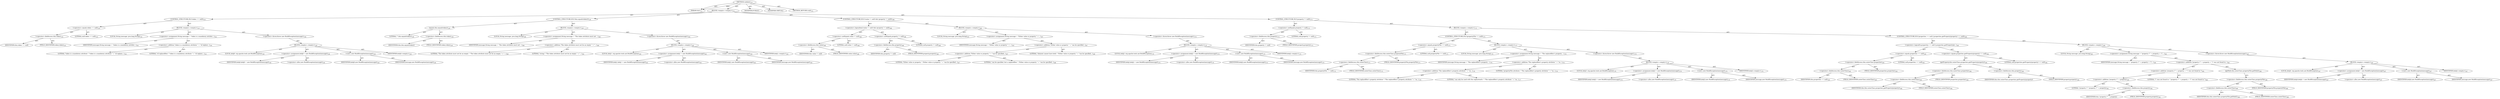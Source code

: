 digraph "validate" {  
"111669149699" [label = <(METHOD,validate)<SUB>151</SUB>> ]
"115964117013" [label = <(PARAM,this)<SUB>151</SUB>> ]
"25769803779" [label = <(BLOCK,&lt;empty&gt;,&lt;empty&gt;)<SUB>151</SUB>> ]
"47244640256" [label = <(CONTROL_STRUCTURE,IF,if (token == null))<SUB>153</SUB>> ]
"30064771083" [label = <(&lt;operator&gt;.equals,token == null)<SUB>153</SUB>> ]
"30064771084" [label = <(&lt;operator&gt;.fieldAccess,this.token)<SUB>153</SUB>> ]
"68719476779" [label = <(IDENTIFIER,this,token == null)> ]
"55834574853" [label = <(FIELD_IDENTIFIER,token,token)<SUB>153</SUB>> ]
"90194313217" [label = <(LITERAL,null,token == null)<SUB>153</SUB>> ]
"25769803780" [label = <(BLOCK,&lt;empty&gt;,&lt;empty&gt;)<SUB>153</SUB>> ]
"94489280512" [label = <(LOCAL,String message: java.lang.String)<SUB>154</SUB>> ]
"30064771085" [label = <(&lt;operator&gt;.assignment,String message = &quot;token is a mandatory attribut...)<SUB>154</SUB>> ]
"68719476780" [label = <(IDENTIFIER,message,String message = &quot;token is a mandatory attribut...)<SUB>154</SUB>> ]
"30064771086" [label = <(&lt;operator&gt;.addition,&quot;token is a mandatory attribute &quot; + &quot;of replace...)<SUB>154</SUB>> ]
"90194313218" [label = <(LITERAL,&quot;token is a mandatory attribute &quot;,&quot;token is a mandatory attribute &quot; + &quot;of replace...)<SUB>154</SUB>> ]
"90194313219" [label = <(LITERAL,&quot;of replacefilter.&quot;,&quot;token is a mandatory attribute &quot; + &quot;of replace...)<SUB>155</SUB>> ]
"30064771087" [label = <(&lt;operator&gt;.throw,throw new BuildException(message);)<SUB>156</SUB>> ]
"25769803781" [label = <(BLOCK,&lt;empty&gt;,&lt;empty&gt;)<SUB>156</SUB>> ]
"94489280513" [label = <(LOCAL,$obj0: org.apache.tools.ant.BuildException)<SUB>156</SUB>> ]
"30064771088" [label = <(&lt;operator&gt;.assignment,$obj0 = new BuildException(message))<SUB>156</SUB>> ]
"68719476781" [label = <(IDENTIFIER,$obj0,$obj0 = new BuildException(message))<SUB>156</SUB>> ]
"30064771089" [label = <(&lt;operator&gt;.alloc,new BuildException(message))<SUB>156</SUB>> ]
"30064771090" [label = <(&lt;init&gt;,new BuildException(message))<SUB>156</SUB>> ]
"68719476782" [label = <(IDENTIFIER,$obj0,new BuildException(message))<SUB>156</SUB>> ]
"68719476783" [label = <(IDENTIFIER,message,new BuildException(message))<SUB>156</SUB>> ]
"68719476784" [label = <(IDENTIFIER,$obj0,&lt;empty&gt;)<SUB>156</SUB>> ]
"47244640257" [label = <(CONTROL_STRUCTURE,IF,if (this.equals(token)))<SUB>159</SUB>> ]
"30064771091" [label = <(equals,this.equals(token))<SUB>159</SUB>> ]
"90194313220" [label = <(LITERAL,&quot;&quot;,this.equals(token))<SUB>159</SUB>> ]
"30064771092" [label = <(&lt;operator&gt;.fieldAccess,this.token)<SUB>159</SUB>> ]
"68719476785" [label = <(IDENTIFIER,this,this.equals(token))> ]
"55834574854" [label = <(FIELD_IDENTIFIER,token,token)<SUB>159</SUB>> ]
"25769803782" [label = <(BLOCK,&lt;empty&gt;,&lt;empty&gt;)<SUB>159</SUB>> ]
"94489280514" [label = <(LOCAL,String message: java.lang.String)<SUB>160</SUB>> ]
"30064771093" [label = <(&lt;operator&gt;.assignment,String message = &quot;The token attribute must not ...)<SUB>160</SUB>> ]
"68719476786" [label = <(IDENTIFIER,message,String message = &quot;The token attribute must not ...)<SUB>160</SUB>> ]
"30064771094" [label = <(&lt;operator&gt;.addition,&quot;The token attribute must not be an empty &quot; + &quot;...)<SUB>160</SUB>> ]
"90194313221" [label = <(LITERAL,&quot;The token attribute must not be an empty &quot;,&quot;The token attribute must not be an empty &quot; + &quot;...)<SUB>160</SUB>> ]
"90194313222" [label = <(LITERAL,&quot;string.&quot;,&quot;The token attribute must not be an empty &quot; + &quot;...)<SUB>161</SUB>> ]
"30064771095" [label = <(&lt;operator&gt;.throw,throw new BuildException(message);)<SUB>162</SUB>> ]
"25769803783" [label = <(BLOCK,&lt;empty&gt;,&lt;empty&gt;)<SUB>162</SUB>> ]
"94489280515" [label = <(LOCAL,$obj1: org.apache.tools.ant.BuildException)<SUB>162</SUB>> ]
"30064771096" [label = <(&lt;operator&gt;.assignment,$obj1 = new BuildException(message))<SUB>162</SUB>> ]
"68719476787" [label = <(IDENTIFIER,$obj1,$obj1 = new BuildException(message))<SUB>162</SUB>> ]
"30064771097" [label = <(&lt;operator&gt;.alloc,new BuildException(message))<SUB>162</SUB>> ]
"30064771098" [label = <(&lt;init&gt;,new BuildException(message))<SUB>162</SUB>> ]
"68719476788" [label = <(IDENTIFIER,$obj1,new BuildException(message))<SUB>162</SUB>> ]
"68719476789" [label = <(IDENTIFIER,message,new BuildException(message))<SUB>162</SUB>> ]
"68719476790" [label = <(IDENTIFIER,$obj1,&lt;empty&gt;)<SUB>162</SUB>> ]
"47244640258" [label = <(CONTROL_STRUCTURE,IF,if ((value != null) &amp;&amp; (property != null)))<SUB>166</SUB>> ]
"30064771099" [label = <(&lt;operator&gt;.logicalAnd,(value != null) &amp;&amp; (property != null))<SUB>166</SUB>> ]
"30064771100" [label = <(&lt;operator&gt;.notEquals,value != null)<SUB>166</SUB>> ]
"30064771101" [label = <(&lt;operator&gt;.fieldAccess,this.value)<SUB>166</SUB>> ]
"68719476791" [label = <(IDENTIFIER,this,value != null)> ]
"55834574855" [label = <(FIELD_IDENTIFIER,value,value)<SUB>166</SUB>> ]
"90194313223" [label = <(LITERAL,null,value != null)<SUB>166</SUB>> ]
"30064771102" [label = <(&lt;operator&gt;.notEquals,property != null)<SUB>166</SUB>> ]
"30064771103" [label = <(&lt;operator&gt;.fieldAccess,this.property)<SUB>166</SUB>> ]
"68719476792" [label = <(IDENTIFIER,this,property != null)> ]
"55834574856" [label = <(FIELD_IDENTIFIER,property,property)<SUB>166</SUB>> ]
"90194313224" [label = <(LITERAL,null,property != null)<SUB>166</SUB>> ]
"25769803784" [label = <(BLOCK,&lt;empty&gt;,&lt;empty&gt;)<SUB>166</SUB>> ]
"94489280516" [label = <(LOCAL,String message: java.lang.String)<SUB>167</SUB>> ]
"30064771104" [label = <(&lt;operator&gt;.assignment,String message = &quot;Either value or property &quot; + ...)<SUB>167</SUB>> ]
"68719476793" [label = <(IDENTIFIER,message,String message = &quot;Either value or property &quot; + ...)<SUB>167</SUB>> ]
"30064771105" [label = <(&lt;operator&gt;.addition,&quot;Either value or property &quot; + &quot;can be specified...)<SUB>167</SUB>> ]
"30064771106" [label = <(&lt;operator&gt;.addition,&quot;Either value or property &quot; + &quot;can be specified...)<SUB>167</SUB>> ]
"90194313225" [label = <(LITERAL,&quot;Either value or property &quot;,&quot;Either value or property &quot; + &quot;can be specified...)<SUB>167</SUB>> ]
"90194313226" [label = <(LITERAL,&quot;can be specified, but a replacefilter &quot;,&quot;Either value or property &quot; + &quot;can be specified...)<SUB>168</SUB>> ]
"90194313227" [label = <(LITERAL,&quot;element cannot have both.&quot;,&quot;Either value or property &quot; + &quot;can be specified...)<SUB>169</SUB>> ]
"30064771107" [label = <(&lt;operator&gt;.throw,throw new BuildException(message);)<SUB>170</SUB>> ]
"25769803785" [label = <(BLOCK,&lt;empty&gt;,&lt;empty&gt;)<SUB>170</SUB>> ]
"94489280517" [label = <(LOCAL,$obj2: org.apache.tools.ant.BuildException)<SUB>170</SUB>> ]
"30064771108" [label = <(&lt;operator&gt;.assignment,$obj2 = new BuildException(message))<SUB>170</SUB>> ]
"68719476794" [label = <(IDENTIFIER,$obj2,$obj2 = new BuildException(message))<SUB>170</SUB>> ]
"30064771109" [label = <(&lt;operator&gt;.alloc,new BuildException(message))<SUB>170</SUB>> ]
"30064771110" [label = <(&lt;init&gt;,new BuildException(message))<SUB>170</SUB>> ]
"68719476795" [label = <(IDENTIFIER,$obj2,new BuildException(message))<SUB>170</SUB>> ]
"68719476796" [label = <(IDENTIFIER,message,new BuildException(message))<SUB>170</SUB>> ]
"68719476797" [label = <(IDENTIFIER,$obj2,&lt;empty&gt;)<SUB>170</SUB>> ]
"47244640259" [label = <(CONTROL_STRUCTURE,IF,if (property != null))<SUB>173</SUB>> ]
"30064771111" [label = <(&lt;operator&gt;.notEquals,property != null)<SUB>173</SUB>> ]
"30064771112" [label = <(&lt;operator&gt;.fieldAccess,this.property)<SUB>173</SUB>> ]
"68719476798" [label = <(IDENTIFIER,this,property != null)> ]
"55834574857" [label = <(FIELD_IDENTIFIER,property,property)<SUB>173</SUB>> ]
"90194313228" [label = <(LITERAL,null,property != null)<SUB>173</SUB>> ]
"25769803786" [label = <(BLOCK,&lt;empty&gt;,&lt;empty&gt;)<SUB>173</SUB>> ]
"47244640260" [label = <(CONTROL_STRUCTURE,IF,if (propertyFile == null))<SUB>175</SUB>> ]
"30064771113" [label = <(&lt;operator&gt;.equals,propertyFile == null)<SUB>175</SUB>> ]
"30064771114" [label = <(&lt;operator&gt;.fieldAccess,this.outerClass.propertyFile)<SUB>175</SUB>> ]
"30064771115" [label = <(&lt;operator&gt;.fieldAccess,this.outerClass)<SUB>175</SUB>> ]
"68719476799" [label = <(IDENTIFIER,this,propertyFile == null)<SUB>175</SUB>> ]
"55834574858" [label = <(FIELD_IDENTIFIER,outerClass,outerClass)<SUB>175</SUB>> ]
"55834574859" [label = <(FIELD_IDENTIFIER,propertyFile,propertyFile)<SUB>175</SUB>> ]
"90194313229" [label = <(LITERAL,null,propertyFile == null)<SUB>175</SUB>> ]
"25769803787" [label = <(BLOCK,&lt;empty&gt;,&lt;empty&gt;)<SUB>175</SUB>> ]
"94489280518" [label = <(LOCAL,String message: java.lang.String)<SUB>176</SUB>> ]
"30064771116" [label = <(&lt;operator&gt;.assignment,String message = &quot;The replacefilter's property ...)<SUB>176</SUB>> ]
"68719476800" [label = <(IDENTIFIER,message,String message = &quot;The replacefilter's property ...)<SUB>176</SUB>> ]
"30064771117" [label = <(&lt;operator&gt;.addition,&quot;The replacefilter's property attribute &quot; + &quot;ca...)<SUB>176</SUB>> ]
"30064771118" [label = <(&lt;operator&gt;.addition,&quot;The replacefilter's property attribute &quot; + &quot;ca...)<SUB>176</SUB>> ]
"90194313230" [label = <(LITERAL,&quot;The replacefilter's property attribute &quot;,&quot;The replacefilter's property attribute &quot; + &quot;ca...)<SUB>176</SUB>> ]
"90194313231" [label = <(LITERAL,&quot;can only be used with the replacetask's &quot;,&quot;The replacefilter's property attribute &quot; + &quot;ca...)<SUB>177</SUB>> ]
"90194313232" [label = <(LITERAL,&quot;propertyFile attribute.&quot;,&quot;The replacefilter's property attribute &quot; + &quot;ca...)<SUB>178</SUB>> ]
"30064771119" [label = <(&lt;operator&gt;.throw,throw new BuildException(message);)<SUB>179</SUB>> ]
"25769803788" [label = <(BLOCK,&lt;empty&gt;,&lt;empty&gt;)<SUB>179</SUB>> ]
"94489280519" [label = <(LOCAL,$obj3: org.apache.tools.ant.BuildException)<SUB>179</SUB>> ]
"30064771120" [label = <(&lt;operator&gt;.assignment,$obj3 = new BuildException(message))<SUB>179</SUB>> ]
"68719476801" [label = <(IDENTIFIER,$obj3,$obj3 = new BuildException(message))<SUB>179</SUB>> ]
"30064771121" [label = <(&lt;operator&gt;.alloc,new BuildException(message))<SUB>179</SUB>> ]
"30064771122" [label = <(&lt;init&gt;,new BuildException(message))<SUB>179</SUB>> ]
"68719476802" [label = <(IDENTIFIER,$obj3,new BuildException(message))<SUB>179</SUB>> ]
"68719476803" [label = <(IDENTIFIER,message,new BuildException(message))<SUB>179</SUB>> ]
"68719476804" [label = <(IDENTIFIER,$obj3,&lt;empty&gt;)<SUB>179</SUB>> ]
"47244640261" [label = <(CONTROL_STRUCTURE,IF,if (properties == null || properties.getProperty(property) == null))<SUB>183</SUB>> ]
"30064771123" [label = <(&lt;operator&gt;.logicalOr,properties == null || properties.getProperty(pr...)<SUB>183</SUB>> ]
"30064771124" [label = <(&lt;operator&gt;.equals,properties == null)<SUB>183</SUB>> ]
"30064771125" [label = <(&lt;operator&gt;.fieldAccess,this.outerClass.properties)<SUB>183</SUB>> ]
"30064771126" [label = <(&lt;operator&gt;.fieldAccess,this.outerClass)<SUB>183</SUB>> ]
"68719476805" [label = <(IDENTIFIER,this,properties == null)<SUB>183</SUB>> ]
"55834574860" [label = <(FIELD_IDENTIFIER,outerClass,outerClass)<SUB>183</SUB>> ]
"55834574861" [label = <(FIELD_IDENTIFIER,properties,properties)<SUB>183</SUB>> ]
"90194313233" [label = <(LITERAL,null,properties == null)<SUB>183</SUB>> ]
"30064771127" [label = <(&lt;operator&gt;.equals,properties.getProperty(property) == null)<SUB>184</SUB>> ]
"30064771128" [label = <(getProperty,this.outerClass.properties.getProperty(property))<SUB>184</SUB>> ]
"30064771129" [label = <(&lt;operator&gt;.fieldAccess,this.outerClass.properties)<SUB>184</SUB>> ]
"30064771130" [label = <(&lt;operator&gt;.fieldAccess,this.outerClass)<SUB>184</SUB>> ]
"68719476806" [label = <(IDENTIFIER,this,this.outerClass.properties.getProperty(property))<SUB>184</SUB>> ]
"55834574862" [label = <(FIELD_IDENTIFIER,outerClass,outerClass)<SUB>184</SUB>> ]
"55834574863" [label = <(FIELD_IDENTIFIER,properties,properties)<SUB>184</SUB>> ]
"30064771131" [label = <(&lt;operator&gt;.fieldAccess,this.property)<SUB>184</SUB>> ]
"68719476807" [label = <(IDENTIFIER,this,this.outerClass.properties.getProperty(property))> ]
"55834574864" [label = <(FIELD_IDENTIFIER,property,property)<SUB>184</SUB>> ]
"90194313234" [label = <(LITERAL,null,properties.getProperty(property) == null)<SUB>184</SUB>> ]
"25769803789" [label = <(BLOCK,&lt;empty&gt;,&lt;empty&gt;)<SUB>184</SUB>> ]
"94489280520" [label = <(LOCAL,String message: java.lang.String)<SUB>185</SUB>> ]
"30064771132" [label = <(&lt;operator&gt;.assignment,String message = &quot;property \&quot;&quot; + property + &quot;\&quot;...)<SUB>185</SUB>> ]
"68719476808" [label = <(IDENTIFIER,message,String message = &quot;property \&quot;&quot; + property + &quot;\&quot;...)<SUB>185</SUB>> ]
"30064771133" [label = <(&lt;operator&gt;.addition,&quot;property \&quot;&quot; + property + &quot;\&quot; was not found in...)<SUB>185</SUB>> ]
"30064771134" [label = <(&lt;operator&gt;.addition,&quot;property \&quot;&quot; + property + &quot;\&quot; was not found in &quot;)<SUB>185</SUB>> ]
"30064771135" [label = <(&lt;operator&gt;.addition,&quot;property \&quot;&quot; + property)<SUB>185</SUB>> ]
"90194313235" [label = <(LITERAL,&quot;property \&quot;&quot;,&quot;property \&quot;&quot; + property)<SUB>185</SUB>> ]
"30064771136" [label = <(&lt;operator&gt;.fieldAccess,this.property)<SUB>185</SUB>> ]
"68719476809" [label = <(IDENTIFIER,this,&quot;property \&quot;&quot; + property)> ]
"55834574865" [label = <(FIELD_IDENTIFIER,property,property)<SUB>185</SUB>> ]
"90194313236" [label = <(LITERAL,&quot;\&quot; was not found in &quot;,&quot;property \&quot;&quot; + property + &quot;\&quot; was not found in &quot;)<SUB>186</SUB>> ]
"30064771137" [label = <(getPath,this.outerClass.propertyFile.getPath())<SUB>186</SUB>> ]
"30064771138" [label = <(&lt;operator&gt;.fieldAccess,this.outerClass.propertyFile)<SUB>186</SUB>> ]
"30064771139" [label = <(&lt;operator&gt;.fieldAccess,this.outerClass)<SUB>186</SUB>> ]
"68719476810" [label = <(IDENTIFIER,this,this.outerClass.propertyFile.getPath())<SUB>186</SUB>> ]
"55834574866" [label = <(FIELD_IDENTIFIER,outerClass,outerClass)<SUB>186</SUB>> ]
"55834574867" [label = <(FIELD_IDENTIFIER,propertyFile,propertyFile)<SUB>186</SUB>> ]
"30064771140" [label = <(&lt;operator&gt;.throw,throw new BuildException(message);)<SUB>187</SUB>> ]
"25769803790" [label = <(BLOCK,&lt;empty&gt;,&lt;empty&gt;)<SUB>187</SUB>> ]
"94489280521" [label = <(LOCAL,$obj4: org.apache.tools.ant.BuildException)<SUB>187</SUB>> ]
"30064771141" [label = <(&lt;operator&gt;.assignment,$obj4 = new BuildException(message))<SUB>187</SUB>> ]
"68719476811" [label = <(IDENTIFIER,$obj4,$obj4 = new BuildException(message))<SUB>187</SUB>> ]
"30064771142" [label = <(&lt;operator&gt;.alloc,new BuildException(message))<SUB>187</SUB>> ]
"30064771143" [label = <(&lt;init&gt;,new BuildException(message))<SUB>187</SUB>> ]
"68719476812" [label = <(IDENTIFIER,$obj4,new BuildException(message))<SUB>187</SUB>> ]
"68719476813" [label = <(IDENTIFIER,message,new BuildException(message))<SUB>187</SUB>> ]
"68719476814" [label = <(IDENTIFIER,$obj4,&lt;empty&gt;)<SUB>187</SUB>> ]
"133143986200" [label = <(MODIFIER,PUBLIC)> ]
"133143986201" [label = <(MODIFIER,VIRTUAL)> ]
"128849018883" [label = <(METHOD_RETURN,void)<SUB>151</SUB>> ]
  "111669149699" -> "115964117013"  [ label = "AST: "] 
  "111669149699" -> "25769803779"  [ label = "AST: "] 
  "111669149699" -> "133143986200"  [ label = "AST: "] 
  "111669149699" -> "133143986201"  [ label = "AST: "] 
  "111669149699" -> "128849018883"  [ label = "AST: "] 
  "25769803779" -> "47244640256"  [ label = "AST: "] 
  "25769803779" -> "47244640257"  [ label = "AST: "] 
  "25769803779" -> "47244640258"  [ label = "AST: "] 
  "25769803779" -> "47244640259"  [ label = "AST: "] 
  "47244640256" -> "30064771083"  [ label = "AST: "] 
  "47244640256" -> "25769803780"  [ label = "AST: "] 
  "30064771083" -> "30064771084"  [ label = "AST: "] 
  "30064771083" -> "90194313217"  [ label = "AST: "] 
  "30064771084" -> "68719476779"  [ label = "AST: "] 
  "30064771084" -> "55834574853"  [ label = "AST: "] 
  "25769803780" -> "94489280512"  [ label = "AST: "] 
  "25769803780" -> "30064771085"  [ label = "AST: "] 
  "25769803780" -> "30064771087"  [ label = "AST: "] 
  "30064771085" -> "68719476780"  [ label = "AST: "] 
  "30064771085" -> "30064771086"  [ label = "AST: "] 
  "30064771086" -> "90194313218"  [ label = "AST: "] 
  "30064771086" -> "90194313219"  [ label = "AST: "] 
  "30064771087" -> "25769803781"  [ label = "AST: "] 
  "25769803781" -> "94489280513"  [ label = "AST: "] 
  "25769803781" -> "30064771088"  [ label = "AST: "] 
  "25769803781" -> "30064771090"  [ label = "AST: "] 
  "25769803781" -> "68719476784"  [ label = "AST: "] 
  "30064771088" -> "68719476781"  [ label = "AST: "] 
  "30064771088" -> "30064771089"  [ label = "AST: "] 
  "30064771090" -> "68719476782"  [ label = "AST: "] 
  "30064771090" -> "68719476783"  [ label = "AST: "] 
  "47244640257" -> "30064771091"  [ label = "AST: "] 
  "47244640257" -> "25769803782"  [ label = "AST: "] 
  "30064771091" -> "90194313220"  [ label = "AST: "] 
  "30064771091" -> "30064771092"  [ label = "AST: "] 
  "30064771092" -> "68719476785"  [ label = "AST: "] 
  "30064771092" -> "55834574854"  [ label = "AST: "] 
  "25769803782" -> "94489280514"  [ label = "AST: "] 
  "25769803782" -> "30064771093"  [ label = "AST: "] 
  "25769803782" -> "30064771095"  [ label = "AST: "] 
  "30064771093" -> "68719476786"  [ label = "AST: "] 
  "30064771093" -> "30064771094"  [ label = "AST: "] 
  "30064771094" -> "90194313221"  [ label = "AST: "] 
  "30064771094" -> "90194313222"  [ label = "AST: "] 
  "30064771095" -> "25769803783"  [ label = "AST: "] 
  "25769803783" -> "94489280515"  [ label = "AST: "] 
  "25769803783" -> "30064771096"  [ label = "AST: "] 
  "25769803783" -> "30064771098"  [ label = "AST: "] 
  "25769803783" -> "68719476790"  [ label = "AST: "] 
  "30064771096" -> "68719476787"  [ label = "AST: "] 
  "30064771096" -> "30064771097"  [ label = "AST: "] 
  "30064771098" -> "68719476788"  [ label = "AST: "] 
  "30064771098" -> "68719476789"  [ label = "AST: "] 
  "47244640258" -> "30064771099"  [ label = "AST: "] 
  "47244640258" -> "25769803784"  [ label = "AST: "] 
  "30064771099" -> "30064771100"  [ label = "AST: "] 
  "30064771099" -> "30064771102"  [ label = "AST: "] 
  "30064771100" -> "30064771101"  [ label = "AST: "] 
  "30064771100" -> "90194313223"  [ label = "AST: "] 
  "30064771101" -> "68719476791"  [ label = "AST: "] 
  "30064771101" -> "55834574855"  [ label = "AST: "] 
  "30064771102" -> "30064771103"  [ label = "AST: "] 
  "30064771102" -> "90194313224"  [ label = "AST: "] 
  "30064771103" -> "68719476792"  [ label = "AST: "] 
  "30064771103" -> "55834574856"  [ label = "AST: "] 
  "25769803784" -> "94489280516"  [ label = "AST: "] 
  "25769803784" -> "30064771104"  [ label = "AST: "] 
  "25769803784" -> "30064771107"  [ label = "AST: "] 
  "30064771104" -> "68719476793"  [ label = "AST: "] 
  "30064771104" -> "30064771105"  [ label = "AST: "] 
  "30064771105" -> "30064771106"  [ label = "AST: "] 
  "30064771105" -> "90194313227"  [ label = "AST: "] 
  "30064771106" -> "90194313225"  [ label = "AST: "] 
  "30064771106" -> "90194313226"  [ label = "AST: "] 
  "30064771107" -> "25769803785"  [ label = "AST: "] 
  "25769803785" -> "94489280517"  [ label = "AST: "] 
  "25769803785" -> "30064771108"  [ label = "AST: "] 
  "25769803785" -> "30064771110"  [ label = "AST: "] 
  "25769803785" -> "68719476797"  [ label = "AST: "] 
  "30064771108" -> "68719476794"  [ label = "AST: "] 
  "30064771108" -> "30064771109"  [ label = "AST: "] 
  "30064771110" -> "68719476795"  [ label = "AST: "] 
  "30064771110" -> "68719476796"  [ label = "AST: "] 
  "47244640259" -> "30064771111"  [ label = "AST: "] 
  "47244640259" -> "25769803786"  [ label = "AST: "] 
  "30064771111" -> "30064771112"  [ label = "AST: "] 
  "30064771111" -> "90194313228"  [ label = "AST: "] 
  "30064771112" -> "68719476798"  [ label = "AST: "] 
  "30064771112" -> "55834574857"  [ label = "AST: "] 
  "25769803786" -> "47244640260"  [ label = "AST: "] 
  "25769803786" -> "47244640261"  [ label = "AST: "] 
  "47244640260" -> "30064771113"  [ label = "AST: "] 
  "47244640260" -> "25769803787"  [ label = "AST: "] 
  "30064771113" -> "30064771114"  [ label = "AST: "] 
  "30064771113" -> "90194313229"  [ label = "AST: "] 
  "30064771114" -> "30064771115"  [ label = "AST: "] 
  "30064771114" -> "55834574859"  [ label = "AST: "] 
  "30064771115" -> "68719476799"  [ label = "AST: "] 
  "30064771115" -> "55834574858"  [ label = "AST: "] 
  "25769803787" -> "94489280518"  [ label = "AST: "] 
  "25769803787" -> "30064771116"  [ label = "AST: "] 
  "25769803787" -> "30064771119"  [ label = "AST: "] 
  "30064771116" -> "68719476800"  [ label = "AST: "] 
  "30064771116" -> "30064771117"  [ label = "AST: "] 
  "30064771117" -> "30064771118"  [ label = "AST: "] 
  "30064771117" -> "90194313232"  [ label = "AST: "] 
  "30064771118" -> "90194313230"  [ label = "AST: "] 
  "30064771118" -> "90194313231"  [ label = "AST: "] 
  "30064771119" -> "25769803788"  [ label = "AST: "] 
  "25769803788" -> "94489280519"  [ label = "AST: "] 
  "25769803788" -> "30064771120"  [ label = "AST: "] 
  "25769803788" -> "30064771122"  [ label = "AST: "] 
  "25769803788" -> "68719476804"  [ label = "AST: "] 
  "30064771120" -> "68719476801"  [ label = "AST: "] 
  "30064771120" -> "30064771121"  [ label = "AST: "] 
  "30064771122" -> "68719476802"  [ label = "AST: "] 
  "30064771122" -> "68719476803"  [ label = "AST: "] 
  "47244640261" -> "30064771123"  [ label = "AST: "] 
  "47244640261" -> "25769803789"  [ label = "AST: "] 
  "30064771123" -> "30064771124"  [ label = "AST: "] 
  "30064771123" -> "30064771127"  [ label = "AST: "] 
  "30064771124" -> "30064771125"  [ label = "AST: "] 
  "30064771124" -> "90194313233"  [ label = "AST: "] 
  "30064771125" -> "30064771126"  [ label = "AST: "] 
  "30064771125" -> "55834574861"  [ label = "AST: "] 
  "30064771126" -> "68719476805"  [ label = "AST: "] 
  "30064771126" -> "55834574860"  [ label = "AST: "] 
  "30064771127" -> "30064771128"  [ label = "AST: "] 
  "30064771127" -> "90194313234"  [ label = "AST: "] 
  "30064771128" -> "30064771129"  [ label = "AST: "] 
  "30064771128" -> "30064771131"  [ label = "AST: "] 
  "30064771129" -> "30064771130"  [ label = "AST: "] 
  "30064771129" -> "55834574863"  [ label = "AST: "] 
  "30064771130" -> "68719476806"  [ label = "AST: "] 
  "30064771130" -> "55834574862"  [ label = "AST: "] 
  "30064771131" -> "68719476807"  [ label = "AST: "] 
  "30064771131" -> "55834574864"  [ label = "AST: "] 
  "25769803789" -> "94489280520"  [ label = "AST: "] 
  "25769803789" -> "30064771132"  [ label = "AST: "] 
  "25769803789" -> "30064771140"  [ label = "AST: "] 
  "30064771132" -> "68719476808"  [ label = "AST: "] 
  "30064771132" -> "30064771133"  [ label = "AST: "] 
  "30064771133" -> "30064771134"  [ label = "AST: "] 
  "30064771133" -> "30064771137"  [ label = "AST: "] 
  "30064771134" -> "30064771135"  [ label = "AST: "] 
  "30064771134" -> "90194313236"  [ label = "AST: "] 
  "30064771135" -> "90194313235"  [ label = "AST: "] 
  "30064771135" -> "30064771136"  [ label = "AST: "] 
  "30064771136" -> "68719476809"  [ label = "AST: "] 
  "30064771136" -> "55834574865"  [ label = "AST: "] 
  "30064771137" -> "30064771138"  [ label = "AST: "] 
  "30064771138" -> "30064771139"  [ label = "AST: "] 
  "30064771138" -> "55834574867"  [ label = "AST: "] 
  "30064771139" -> "68719476810"  [ label = "AST: "] 
  "30064771139" -> "55834574866"  [ label = "AST: "] 
  "30064771140" -> "25769803790"  [ label = "AST: "] 
  "25769803790" -> "94489280521"  [ label = "AST: "] 
  "25769803790" -> "30064771141"  [ label = "AST: "] 
  "25769803790" -> "30064771143"  [ label = "AST: "] 
  "25769803790" -> "68719476814"  [ label = "AST: "] 
  "30064771141" -> "68719476811"  [ label = "AST: "] 
  "30064771141" -> "30064771142"  [ label = "AST: "] 
  "30064771143" -> "68719476812"  [ label = "AST: "] 
  "30064771143" -> "68719476813"  [ label = "AST: "] 
  "111669149699" -> "115964117013"  [ label = "DDG: "] 
}
